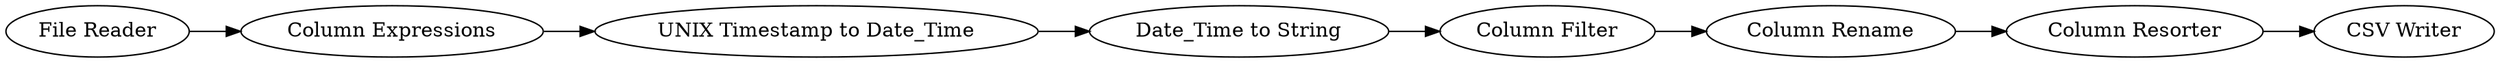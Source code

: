 digraph {
	1 [label="File Reader"]
	21 [label="Date_Time to String"]
	37 [label="UNIX Timestamp to Date_Time"]
	38 [label="Column Expressions"]
	39 [label="Column Rename"]
	40 [label="Column Resorter"]
	41 [label="CSV Writer"]
	42 [label="Column Filter"]
	1 -> 38
	21 -> 42
	37 -> 21
	38 -> 37
	39 -> 40
	40 -> 41
	42 -> 39
	rankdir=LR
}
